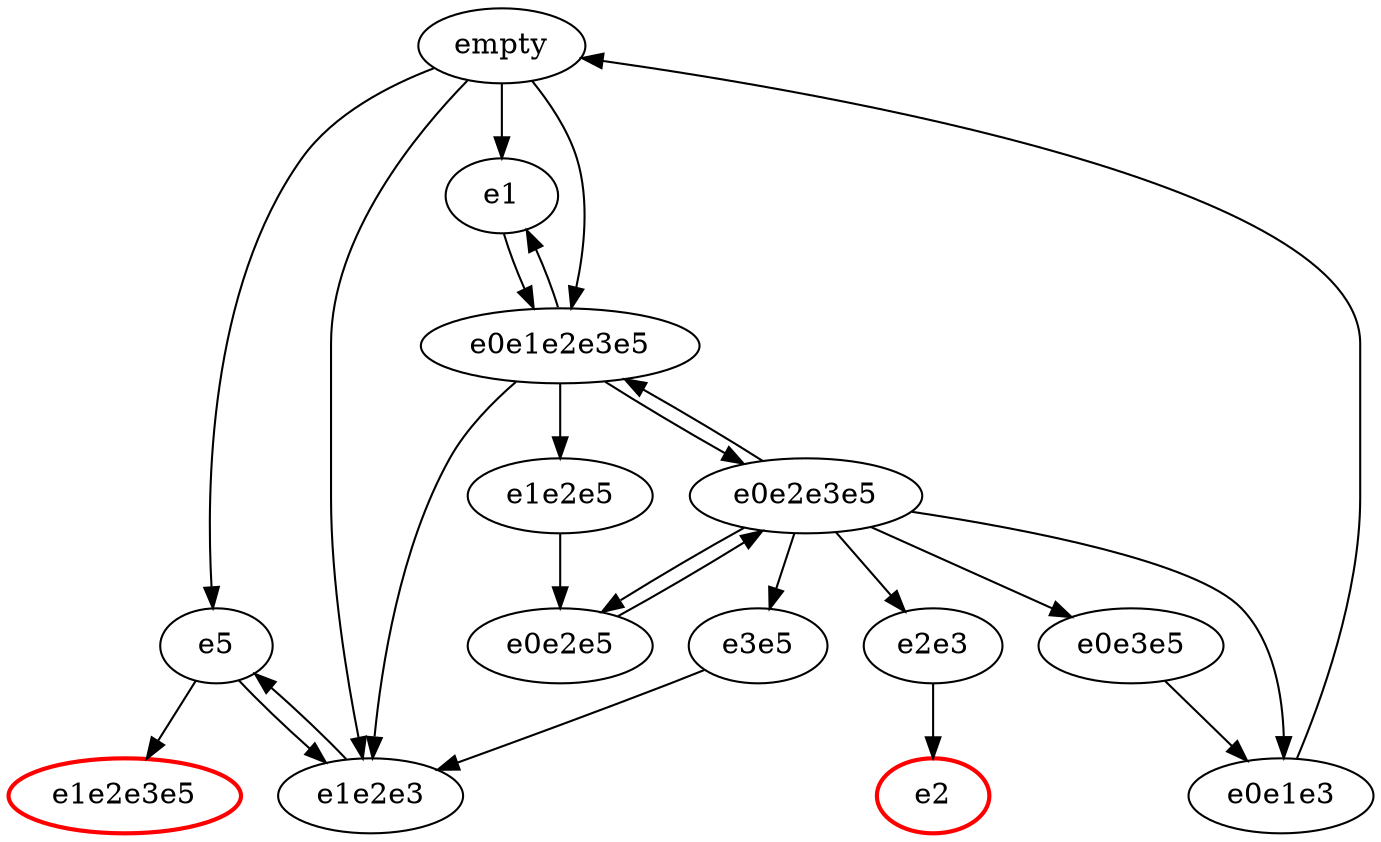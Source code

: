 strict digraph {
  empty -> e5 empty -> e5 [];
  empty -> e1e2e3 empty -> e1e2e3 [];
  empty -> e1 empty -> e1 [];
  empty -> e0e1e2e3e5 empty -> e0e1e2e3e5 [];
  empty -> e5 empty -> e5 [];
  e5 -> e1e2e3e5 e5 -> e1e2e3e5 [];
  e5 -> e1e2e3 e5 -> e1e2e3 [];
  e1e2e3 -> e5 e1e2e3 -> e5 [];
  e1e2e3e5 [color=red, style=bold]
  e0e1e2e3e5 -> e1e2e5 e0e1e2e3e5 -> e1e2e5 [];
  e0e1e2e3e5 -> e1e2e3 e0e1e2e3e5 -> e1e2e3 [];
  e0e1e2e3e5 -> e0e2e3e5 e0e1e2e3e5 -> e0e2e3e5 [];
  e0e1e2e3e5 -> e1 e0e1e2e3e5 -> e1 [];
  e1 -> e0e1e2e3e5 e1 -> e0e1e2e3e5 [];
  e0e2e3e5 -> e2e3 e0e2e3e5 -> e2e3 [];
  e0e2e3e5 -> e0e3e5 e0e2e3e5 -> e0e3e5 [];
  e0e2e3e5 -> e3e5 e0e2e3e5 -> e3e5 [];
  e0e2e3e5 -> e0e2e5 e0e2e3e5 -> e0e2e5 [];
  e0e2e3e5 -> e0e1e3 e0e2e3e5 -> e0e1e3 [];
  e0e2e3e5 -> e0e1e2e3e5 e0e2e3e5 -> e0e1e2e3e5 [];
  e0e1e3 -> empty e0e1e3 -> empty [];
  e0e2e5 -> e0e2e3e5 e0e2e5 -> e0e2e3e5 [];
  e3e5 -> e1e2e3 e3e5 -> e1e2e3 [];
  e0e3e5 -> e0e1e3 e0e3e5 -> e0e1e3 [];
  e2e3 -> e2 e2e3 -> e2 [];
  e2 [color=red, style=bold]
  e1e2e5 -> e0e2e5 e1e2e5 -> e0e2e5 [];
}